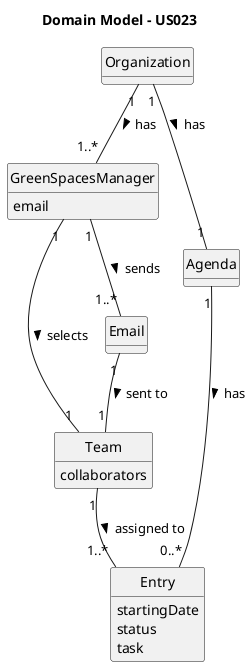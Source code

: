 @startuml
skinparam monochrome true
skinparam packageStyle rectangle
skinparam shadowing false

skinparam classAttributeIconSize 0

hide circle
hide methods

title Domain Model - US023

class Organization {
}

class GreenSpacesManager {
    email
}

class Agenda {
}

class Entry {
    startingDate
    status
    task
}

class Team {
    collaborators
}

class Email {
}

Organization "1" -- "1..*" GreenSpacesManager : has >
Organization "1" -- "1" Agenda : has >
GreenSpacesManager "1" -- "1" Team : selects  >
Agenda "1" -- "0..*" Entry : has >
Team "1" -- "1..*" Entry : assigned to >
GreenSpacesManager "1" -- "1..*" Email : sends >
Email "1" -- "1" Team : sent to >

@enduml